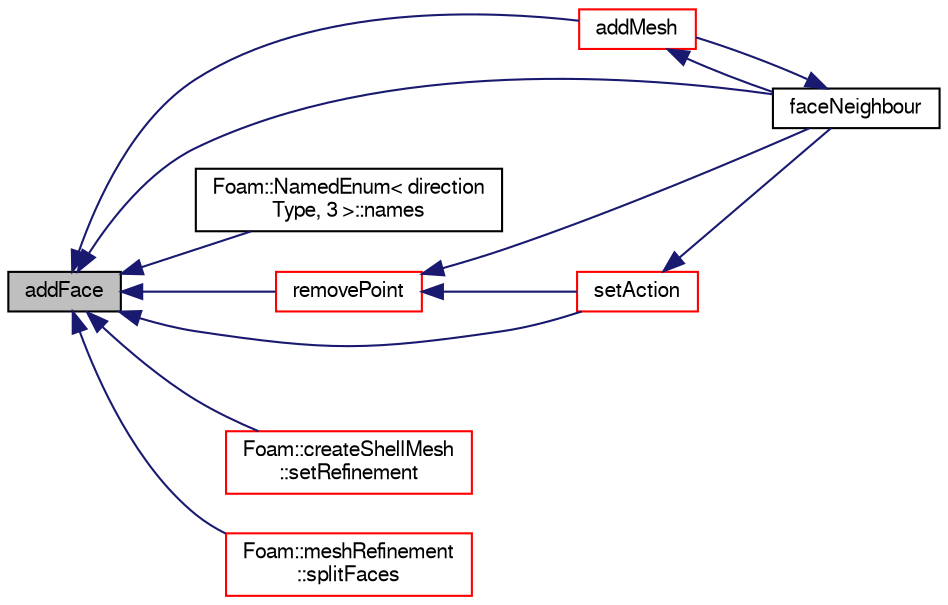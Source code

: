 digraph "addFace"
{
  bgcolor="transparent";
  edge [fontname="FreeSans",fontsize="10",labelfontname="FreeSans",labelfontsize="10"];
  node [fontname="FreeSans",fontsize="10",shape=record];
  rankdir="LR";
  Node2071 [label="addFace",height=0.2,width=0.4,color="black", fillcolor="grey75", style="filled", fontcolor="black"];
  Node2071 -> Node2072 [dir="back",color="midnightblue",fontsize="10",style="solid",fontname="FreeSans"];
  Node2072 [label="addMesh",height=0.2,width=0.4,color="red",URL="$a21678.html#a1f97630a2e6369203b99c1d1d1c3cff3",tooltip="Add all points/faces/cells of mesh. Additional offset for patch. "];
  Node2072 -> Node2074 [dir="back",color="midnightblue",fontsize="10",style="solid",fontname="FreeSans"];
  Node2074 [label="faceNeighbour",height=0.2,width=0.4,color="black",URL="$a21678.html#ac0226836c6afb225e82b34f85b7c5d2c"];
  Node2074 -> Node2072 [dir="back",color="midnightblue",fontsize="10",style="solid",fontname="FreeSans"];
  Node2071 -> Node2074 [dir="back",color="midnightblue",fontsize="10",style="solid",fontname="FreeSans"];
  Node2071 -> Node2076 [dir="back",color="midnightblue",fontsize="10",style="solid",fontname="FreeSans"];
  Node2076 [label="Foam::NamedEnum\< direction\lType, 3 \>::names",height=0.2,width=0.4,color="black",URL="$a25998.html#a7350da3a0edd92cd11e6c479c9967dc8"];
  Node2071 -> Node2077 [dir="back",color="midnightblue",fontsize="10",style="solid",fontname="FreeSans"];
  Node2077 [label="removePoint",height=0.2,width=0.4,color="red",URL="$a21678.html#a01afb06197fad38def20100780f8aa52",tooltip="Remove/merge point. "];
  Node2077 -> Node2074 [dir="back",color="midnightblue",fontsize="10",style="solid",fontname="FreeSans"];
  Node2077 -> Node2094 [dir="back",color="midnightblue",fontsize="10",style="solid",fontname="FreeSans"];
  Node2094 [label="setAction",height=0.2,width=0.4,color="red",URL="$a21678.html#a40a23962b792d24f4cb999f5b55aece2",tooltip="For compatibility with polyTopoChange: set topological action. "];
  Node2094 -> Node2074 [dir="back",color="midnightblue",fontsize="10",style="solid",fontname="FreeSans"];
  Node2071 -> Node2094 [dir="back",color="midnightblue",fontsize="10",style="solid",fontname="FreeSans"];
  Node2071 -> Node2174 [dir="back",color="midnightblue",fontsize="10",style="solid",fontname="FreeSans"];
  Node2174 [label="Foam::createShellMesh\l::setRefinement",height=0.2,width=0.4,color="red",URL="$a21442.html#aef7bf7bc4511c879d54f2bbd3c76729a",tooltip="Play commands into polyTopoChange to create layer mesh. "];
  Node2071 -> Node2179 [dir="back",color="midnightblue",fontsize="10",style="solid",fontname="FreeSans"];
  Node2179 [label="Foam::meshRefinement\l::splitFaces",height=0.2,width=0.4,color="red",URL="$a24662.html#adc2ba2409d333b615b019f154aa236ea",tooltip="Split faces into two. "];
}
